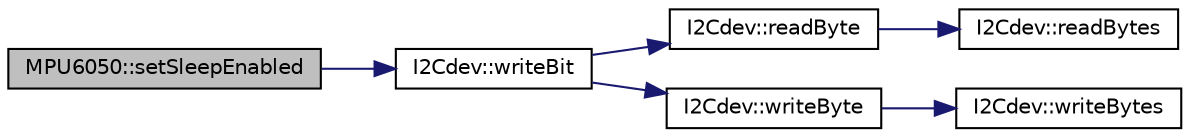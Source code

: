 digraph "MPU6050::setSleepEnabled"
{
  edge [fontname="Helvetica",fontsize="10",labelfontname="Helvetica",labelfontsize="10"];
  node [fontname="Helvetica",fontsize="10",shape=record];
  rankdir="LR";
  Node1294 [label="MPU6050::setSleepEnabled",height=0.2,width=0.4,color="black", fillcolor="grey75", style="filled", fontcolor="black"];
  Node1294 -> Node1295 [color="midnightblue",fontsize="10",style="solid",fontname="Helvetica"];
  Node1295 [label="I2Cdev::writeBit",height=0.2,width=0.4,color="black", fillcolor="white", style="filled",URL="$class_i2_cdev.html#aa68890af87de5471d32e583ebbd91acb",tooltip="write a single bit in an 8-bit device register. "];
  Node1295 -> Node1296 [color="midnightblue",fontsize="10",style="solid",fontname="Helvetica"];
  Node1296 [label="I2Cdev::readByte",height=0.2,width=0.4,color="black", fillcolor="white", style="filled",URL="$class_i2_cdev.html#aef1db446b45660c6631fc780278ac366",tooltip="Read single byte from an 8-bit device register. "];
  Node1296 -> Node1297 [color="midnightblue",fontsize="10",style="solid",fontname="Helvetica"];
  Node1297 [label="I2Cdev::readBytes",height=0.2,width=0.4,color="black", fillcolor="white", style="filled",URL="$class_i2_cdev.html#ae1eed9468ce4653e080bfd8481d2ac88",tooltip="Read multiple bytes from an 8-bit device register. "];
  Node1295 -> Node1298 [color="midnightblue",fontsize="10",style="solid",fontname="Helvetica"];
  Node1298 [label="I2Cdev::writeByte",height=0.2,width=0.4,color="black", fillcolor="white", style="filled",URL="$class_i2_cdev.html#aeb297637ef985cd562da465ba61b7042",tooltip="Write single byte to an 8-bit device register. "];
  Node1298 -> Node1299 [color="midnightblue",fontsize="10",style="solid",fontname="Helvetica"];
  Node1299 [label="I2Cdev::writeBytes",height=0.2,width=0.4,color="black", fillcolor="white", style="filled",URL="$class_i2_cdev.html#aa4e39cac6c0eac5112f9132084bcc93e"];
}
